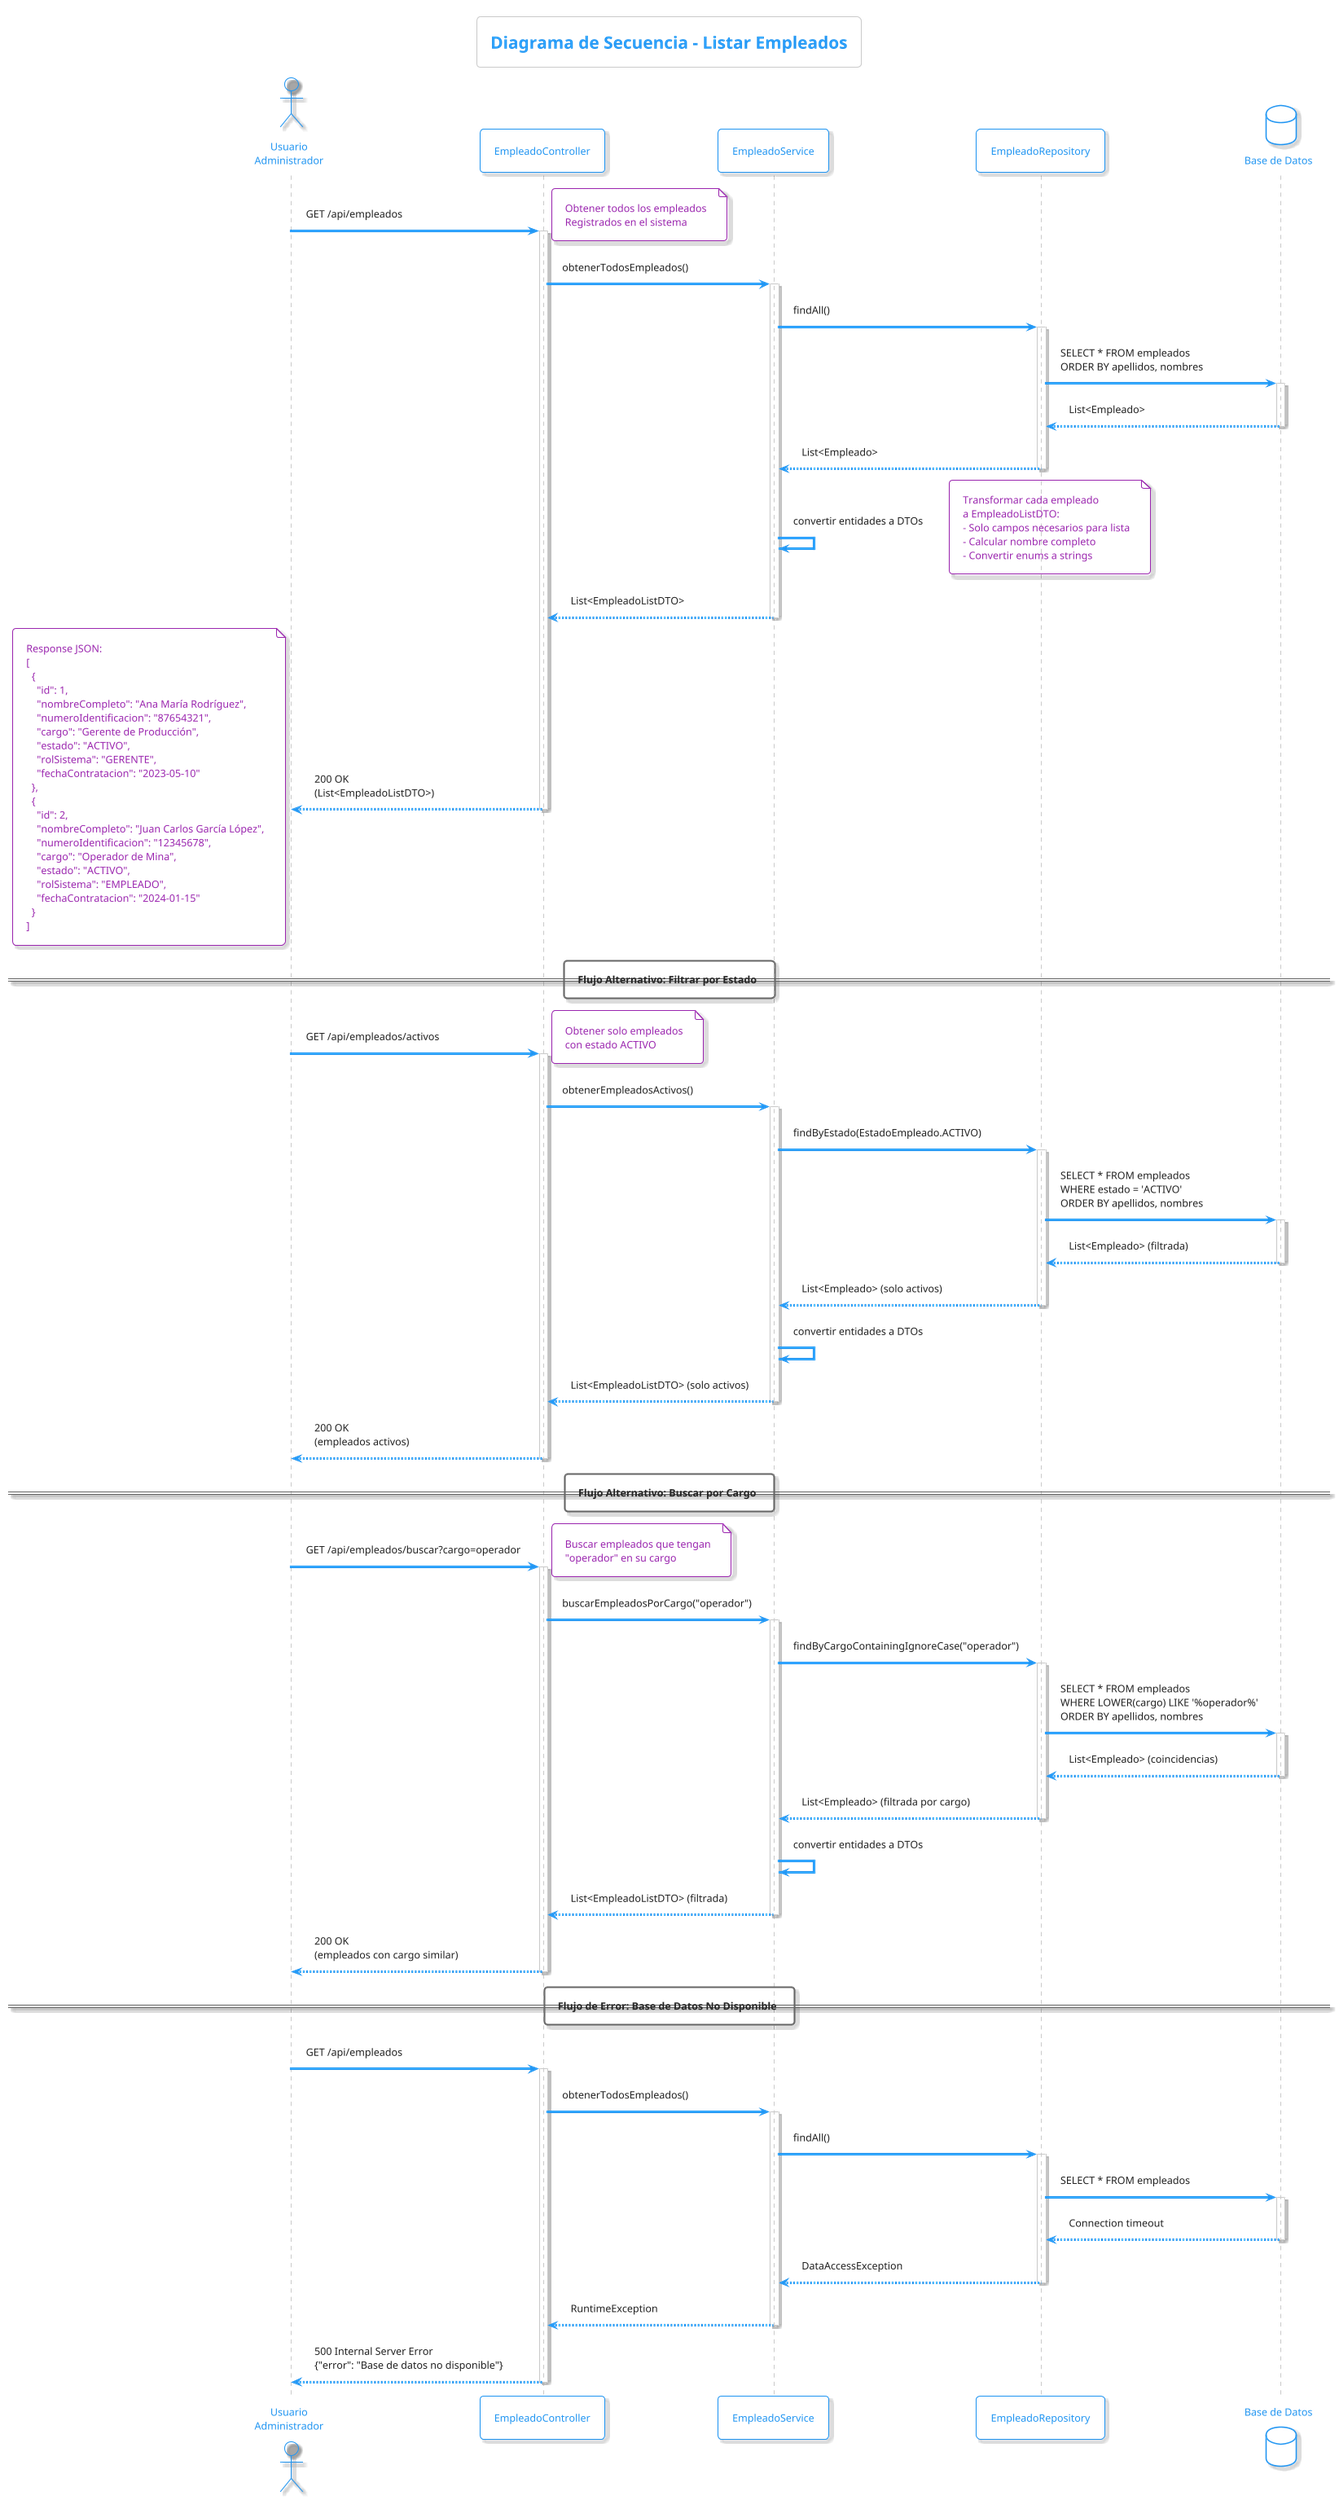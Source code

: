 @startuml sequence_listar_empleados
!theme materia-outline
title Diagrama de Secuencia - Listar Empleados

' ===== PARTICIPANTES =====
actor "Usuario\nAdministrador" as Usuario
participant "EmpleadoController" as Controller
participant "EmpleadoService" as Service
participant "EmpleadoRepository" as Repository
database "Base de Datos" as DB

' ===== FLUJO PRINCIPAL =====
Usuario -> Controller : GET /api/empleados
note right : Obtener todos los empleados\nRegistrados en el sistema

activate Controller
Controller -> Service : obtenerTodosEmpleados()
activate Service

Service -> Repository : findAll()
activate Repository
Repository -> DB : SELECT * FROM empleados\nORDER BY apellidos, nombres
activate DB
DB --> Repository : List<Empleado>
deactivate DB
Repository --> Service : List<Empleado>
deactivate Repository

Service -> Service : convertir entidades a DTOs
note right : Transformar cada empleado\na EmpleadoListDTO:\n- Solo campos necesarios para lista\n- Calcular nombre completo\n- Convertir enums a strings

Service --> Controller : List<EmpleadoListDTO>
deactivate Service

Controller --> Usuario : 200 OK\n(List<EmpleadoListDTO>)
note left : Response JSON:\n[\n  {\n    "id": 1,\n    "nombreCompleto": "Ana María Rodríguez",\n    "numeroIdentificacion": "87654321",\n    "cargo": "Gerente de Producción",\n    "estado": "ACTIVO",\n    "rolSistema": "GERENTE",\n    "fechaContratacion": "2023-05-10"\n  },\n  {\n    "id": 2,\n    "nombreCompleto": "Juan Carlos García López",\n    "numeroIdentificacion": "12345678",\n    "cargo": "Operador de Mina",\n    "estado": "ACTIVO",\n    "rolSistema": "EMPLEADO",\n    "fechaContratacion": "2024-01-15"\n  }\n]

deactivate Controller

' ===== SEPARADOR =====
== Flujo Alternativo: Filtrar por Estado ==

Usuario -> Controller : GET /api/empleados/activos
note right : Obtener solo empleados\ncon estado ACTIVO

activate Controller
Controller -> Service : obtenerEmpleadosActivos()
activate Service

Service -> Repository : findByEstado(EstadoEmpleado.ACTIVO)
activate Repository
Repository -> DB : SELECT * FROM empleados\nWHERE estado = 'ACTIVO'\nORDER BY apellidos, nombres
activate DB
DB --> Repository : List<Empleado> (filtrada)
deactivate DB
Repository --> Service : List<Empleado> (solo activos)
deactivate Repository

Service -> Service : convertir entidades a DTOs
Service --> Controller : List<EmpleadoListDTO> (solo activos)
deactivate Service

Controller --> Usuario : 200 OK\n(empleados activos)
deactivate Controller

' ===== SEPARADOR =====
== Flujo Alternativo: Buscar por Cargo ==

Usuario -> Controller : GET /api/empleados/buscar?cargo=operador
note right : Buscar empleados que tengan\n"operador" en su cargo

activate Controller
Controller -> Service : buscarEmpleadosPorCargo("operador")
activate Service

Service -> Repository : findByCargoContainingIgnoreCase("operador")
activate Repository
Repository -> DB : SELECT * FROM empleados\nWHERE LOWER(cargo) LIKE '%operador%'\nORDER BY apellidos, nombres
activate DB
DB --> Repository : List<Empleado> (coincidencias)
deactivate DB
Repository --> Service : List<Empleado> (filtrada por cargo)
deactivate Repository

Service -> Service : convertir entidades a DTOs
Service --> Controller : List<EmpleadoListDTO> (filtrada)
deactivate Service

Controller --> Usuario : 200 OK\n(empleados con cargo similar)
deactivate Controller

' ===== SEPARADOR =====
== Flujo de Error: Base de Datos No Disponible ==

Usuario -> Controller : GET /api/empleados
activate Controller
Controller -> Service : obtenerTodosEmpleados()
activate Service
Service -> Repository : findAll()
activate Repository
Repository -> DB : SELECT * FROM empleados
activate DB
DB --> Repository : Connection timeout
deactivate DB
Repository --> Service : DataAccessException
deactivate Repository
Service --> Controller : RuntimeException
deactivate Service
Controller --> Usuario : 500 Internal Server Error\n{"error": "Base de datos no disponible"}
deactivate Controller

@enduml
